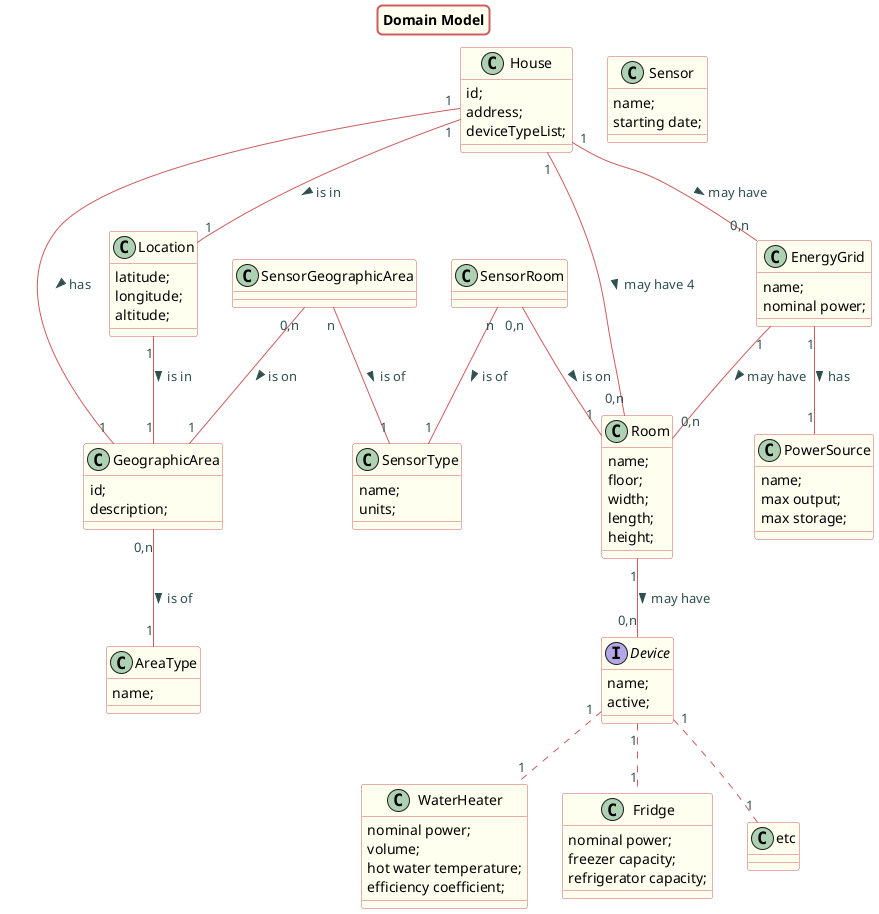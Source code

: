 @startuml
title Domain Model

skinparam titleBorderRoundCorner 10
skinparam titleBorderThickness 2
skinparam titleBorderColor indianred
skinparam titleBackgroundColor ivory
skinparam FontName verdana

skinparam class {
 	BorderColor indianred
 	BackgroundColor indianred
 	BackgroundColor ivory
    roundcorner 10
    ArrowFontName Verdana
    ArrowColor indianred
    ArrowFontColor darkslategrey
 }

class House

House "1" -- "1" GeographicArea : has >
House "1" -- "0,n" Room : may have 4 >
House "1" -- "0,n" EnergyGrid: may have >
EnergyGrid "1" -- "1" PowerSource: has >
EnergyGrid "1" -- "0,n" Room: may have >
Room "1" -- "0,n" Device : may have >
House "1" -- "1" Location :  is in >
Location "1" -- "1" GeographicArea: is in >
GeographicArea "0,n" -- "1" AreaType: is of >
SensorGeographicArea "0,n" -- "1" GeographicArea: is on >
SensorGeographicArea "n" -- "1" SensorType: is of >
SensorRoom "0,n" -- "1" Room: is on >
SensorRoom "n" -- "1" SensorType: is of >
Device "1" .. "1" WaterHeater
Device "1" .. "1" Fridge
Device "1" .. "1" etc


class Room {
name;
floor;
width;
length;
height;
}

class House {
id;
address;
deviceTypeList;
}

class Location {
latitude;
longitude;
altitude;
}

class EnergyGrid{
name;
nominal power;
}

class PowerSource{
name;
max output;
max storage;
}

Interface Device{
name;
active;
}

class GeographicArea{
id;
description;
}

class Sensor{
name;
starting date;
}

class AreaType{
name;
}

class SensorType{
 name;
 units;
 }

 class WaterHeater{
 nominal power;
 volume;
 hot water temperature;
 efficiency coefficient;
 }

 class Fridge{
 nominal power;
 freezer capacity;
 refrigerator capacity;
 }


@enduml